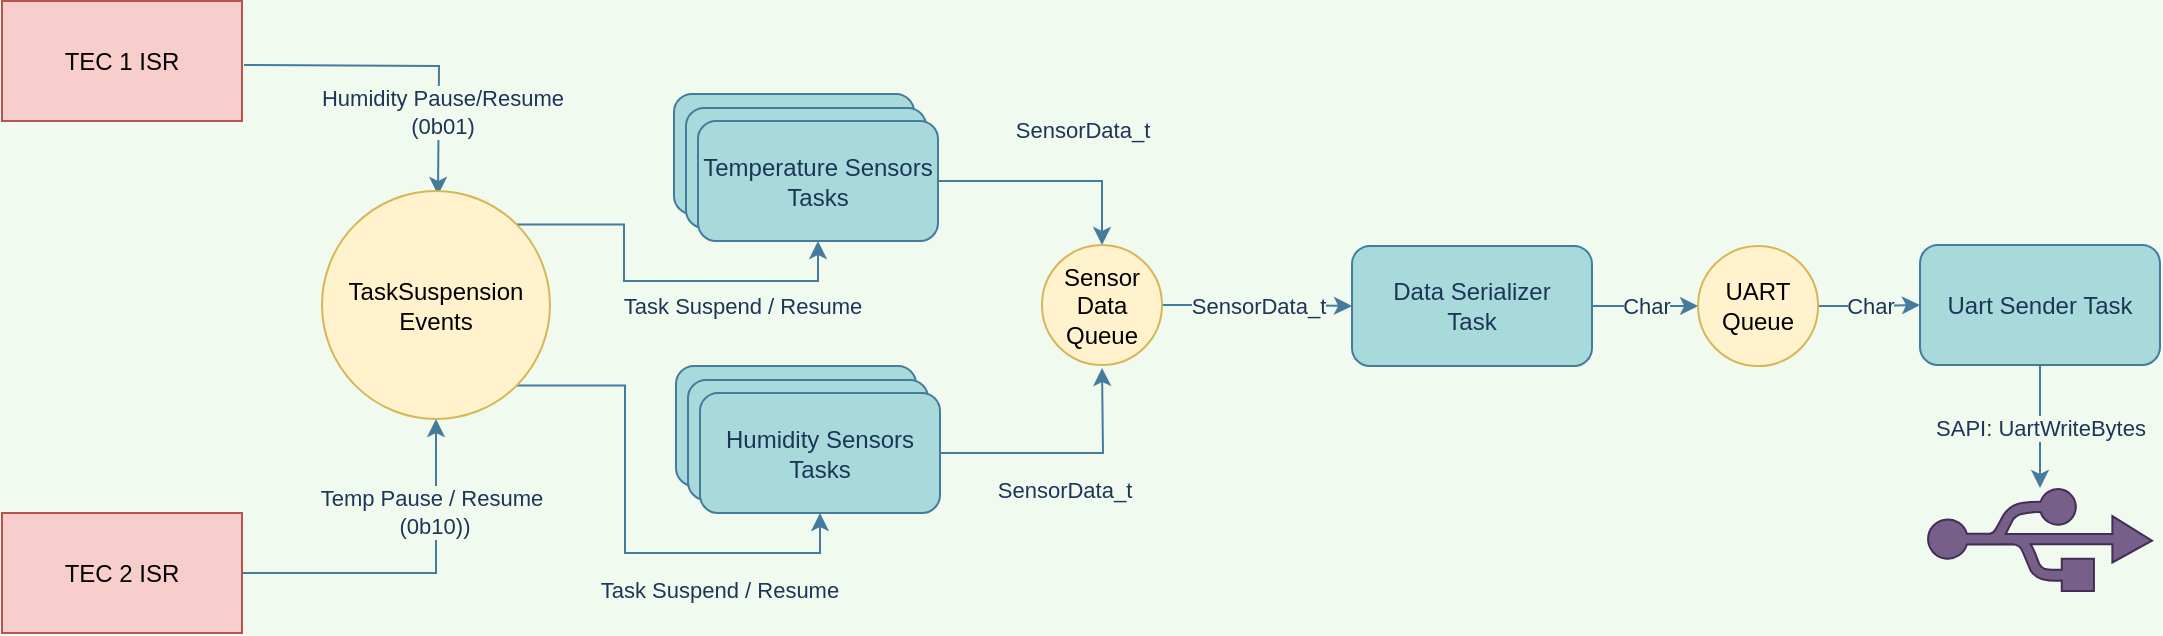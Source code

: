 <mxfile version="20.2.3" type="device"><diagram id="OxF4DbhSTZyKfeBygxAU" name="Page-1"><mxGraphModel dx="2272" dy="800" grid="1" gridSize="10" guides="1" tooltips="1" connect="1" arrows="1" fold="1" page="1" pageScale="1" pageWidth="850" pageHeight="1100" background="#F1FAEE" math="0" shadow="0"><root><mxCell id="0"/><mxCell id="1" parent="0"/><mxCell id="fN2VP8kZsukx1x6MTNaA-9" value="" style="rounded=1;whiteSpace=wrap;html=1;fillColor=#A8DADC;strokeColor=#457B9D;fontColor=#1D3557;" vertex="1" parent="1"><mxGeometry x="66" y="63" width="120" height="60" as="geometry"/></mxCell><mxCell id="fN2VP8kZsukx1x6MTNaA-8" value="" style="rounded=1;whiteSpace=wrap;html=1;fillColor=#A8DADC;strokeColor=#457B9D;fontColor=#1D3557;" vertex="1" parent="1"><mxGeometry x="72" y="70" width="120" height="60" as="geometry"/></mxCell><mxCell id="fN2VP8kZsukx1x6MTNaA-19" value="Char" style="edgeStyle=orthogonalEdgeStyle;rounded=0;orthogonalLoop=1;jettySize=auto;html=1;labelBackgroundColor=#F1FAEE;strokeColor=#457B9D;fontColor=#1D3557;" edge="1" parent="1" source="fN2VP8kZsukx1x6MTNaA-3" target="fN2VP8kZsukx1x6MTNaA-13"><mxGeometry relative="1" as="geometry"/></mxCell><mxCell id="fN2VP8kZsukx1x6MTNaA-3" value="Data Serializer&lt;br&gt;Task" style="rounded=1;whiteSpace=wrap;html=1;fillColor=#A8DADC;strokeColor=#457B9D;fontColor=#1D3557;" vertex="1" parent="1"><mxGeometry x="405" y="139" width="120" height="60" as="geometry"/></mxCell><mxCell id="fN2VP8kZsukx1x6MTNaA-4" value="" style="sketch=0;aspect=fixed;pointerEvents=1;shadow=0;dashed=0;html=1;strokeColor=#432D57;labelPosition=center;verticalLabelPosition=bottom;verticalAlign=top;align=center;fillColor=#76608a;shape=mxgraph.mscae.enterprise.usb;fontColor=#ffffff;" vertex="1" parent="1"><mxGeometry x="693.02" y="260" width="111.96" height="51.5" as="geometry"/></mxCell><mxCell id="fN2VP8kZsukx1x6MTNaA-21" value="SAPI: UartWriteBytes" style="edgeStyle=orthogonalEdgeStyle;rounded=0;orthogonalLoop=1;jettySize=auto;html=1;exitX=0.5;exitY=1;exitDx=0;exitDy=0;labelBackgroundColor=#F1FAEE;strokeColor=#457B9D;fontColor=#1D3557;" edge="1" parent="1" source="fN2VP8kZsukx1x6MTNaA-5" target="fN2VP8kZsukx1x6MTNaA-4"><mxGeometry relative="1" as="geometry"/></mxCell><mxCell id="fN2VP8kZsukx1x6MTNaA-5" value="Uart Sender Task" style="rounded=1;whiteSpace=wrap;html=1;fillColor=#A8DADC;strokeColor=#457B9D;fontColor=#1D3557;" vertex="1" parent="1"><mxGeometry x="689" y="138.5" width="120" height="60" as="geometry"/></mxCell><mxCell id="fN2VP8kZsukx1x6MTNaA-15" value="SensorData_t" style="edgeStyle=orthogonalEdgeStyle;rounded=0;orthogonalLoop=1;jettySize=auto;html=1;exitX=1;exitY=0.5;exitDx=0;exitDy=0;entryX=0.5;entryY=0;entryDx=0;entryDy=0;labelBackgroundColor=#F1FAEE;strokeColor=#457B9D;fontColor=#1D3557;" edge="1" parent="1" source="fN2VP8kZsukx1x6MTNaA-6" target="fN2VP8kZsukx1x6MTNaA-14"><mxGeometry x="0.263" y="27" relative="1" as="geometry"><mxPoint y="1" as="offset"/></mxGeometry></mxCell><mxCell id="fN2VP8kZsukx1x6MTNaA-6" value="Temperature Sensors Tasks" style="rounded=1;whiteSpace=wrap;html=1;fillColor=#A8DADC;strokeColor=#457B9D;fontColor=#1D3557;" vertex="1" parent="1"><mxGeometry x="78" y="76.5" width="120" height="60" as="geometry"/></mxCell><mxCell id="fN2VP8kZsukx1x6MTNaA-10" value="" style="rounded=1;whiteSpace=wrap;html=1;fillColor=#A8DADC;strokeColor=#457B9D;fontColor=#1D3557;" vertex="1" parent="1"><mxGeometry x="67" y="199" width="120" height="60" as="geometry"/></mxCell><mxCell id="fN2VP8kZsukx1x6MTNaA-11" value="" style="rounded=1;whiteSpace=wrap;html=1;fillColor=#A8DADC;strokeColor=#457B9D;fontColor=#1D3557;" vertex="1" parent="1"><mxGeometry x="73" y="206" width="120" height="60" as="geometry"/></mxCell><mxCell id="fN2VP8kZsukx1x6MTNaA-16" value="SensorData_t" style="edgeStyle=orthogonalEdgeStyle;rounded=0;orthogonalLoop=1;jettySize=auto;html=1;exitX=1;exitY=0.5;exitDx=0;exitDy=0;labelBackgroundColor=#F1FAEE;strokeColor=#457B9D;fontColor=#1D3557;" edge="1" parent="1" source="fN2VP8kZsukx1x6MTNaA-12"><mxGeometry x="-0.012" y="-17" relative="1" as="geometry"><mxPoint x="280" y="200" as="targetPoint"/><mxPoint y="1" as="offset"/></mxGeometry></mxCell><mxCell id="fN2VP8kZsukx1x6MTNaA-12" value="Humidity Sensors Tasks" style="rounded=1;whiteSpace=wrap;html=1;fillColor=#A8DADC;strokeColor=#457B9D;fontColor=#1D3557;" vertex="1" parent="1"><mxGeometry x="79" y="212.5" width="120" height="60" as="geometry"/></mxCell><mxCell id="fN2VP8kZsukx1x6MTNaA-20" value="Char" style="edgeStyle=orthogonalEdgeStyle;rounded=0;orthogonalLoop=1;jettySize=auto;html=1;labelBackgroundColor=#F1FAEE;strokeColor=#457B9D;fontColor=#1D3557;" edge="1" parent="1" source="fN2VP8kZsukx1x6MTNaA-13" target="fN2VP8kZsukx1x6MTNaA-5"><mxGeometry relative="1" as="geometry"/></mxCell><mxCell id="fN2VP8kZsukx1x6MTNaA-13" value="UART&lt;br&gt;Queue" style="ellipse;whiteSpace=wrap;html=1;fillColor=#fff2cc;strokeColor=#d6b656;" vertex="1" parent="1"><mxGeometry x="578.04" y="139" width="60" height="60" as="geometry"/></mxCell><mxCell id="fN2VP8kZsukx1x6MTNaA-18" value="SensorData_t" style="edgeStyle=orthogonalEdgeStyle;rounded=0;orthogonalLoop=1;jettySize=auto;html=1;exitX=1;exitY=0.5;exitDx=0;exitDy=0;entryX=0;entryY=0.5;entryDx=0;entryDy=0;labelBackgroundColor=#F1FAEE;strokeColor=#457B9D;fontColor=#1D3557;" edge="1" parent="1" source="fN2VP8kZsukx1x6MTNaA-14" target="fN2VP8kZsukx1x6MTNaA-3"><mxGeometry relative="1" as="geometry"/></mxCell><mxCell id="fN2VP8kZsukx1x6MTNaA-14" value="Sensor Data Queue" style="ellipse;whiteSpace=wrap;html=1;fillColor=#fff2cc;strokeColor=#d6b656;" vertex="1" parent="1"><mxGeometry x="250" y="138.5" width="60" height="60" as="geometry"/></mxCell><mxCell id="fN2VP8kZsukx1x6MTNaA-29" style="edgeStyle=orthogonalEdgeStyle;rounded=0;orthogonalLoop=1;jettySize=auto;html=1;exitX=1;exitY=0.5;exitDx=0;exitDy=0;entryX=0.5;entryY=1;entryDx=0;entryDy=0;labelBackgroundColor=#F1FAEE;strokeColor=#457B9D;fontColor=#1D3557;" edge="1" parent="1" source="fN2VP8kZsukx1x6MTNaA-22" target="fN2VP8kZsukx1x6MTNaA-27"><mxGeometry relative="1" as="geometry"/></mxCell><mxCell id="fN2VP8kZsukx1x6MTNaA-30" value="Temp Pause / Resume&amp;nbsp;&lt;br&gt;(0b10))" style="edgeLabel;html=1;align=center;verticalAlign=middle;resizable=0;points=[];labelBackgroundColor=#F1FAEE;fontColor=#1D3557;" vertex="1" connectable="0" parent="fN2VP8kZsukx1x6MTNaA-29"><mxGeometry x="-0.31" y="1" relative="1" as="geometry"><mxPoint x="36" y="-30" as="offset"/></mxGeometry></mxCell><mxCell id="fN2VP8kZsukx1x6MTNaA-22" value="TEC 2 ISR" style="rounded=0;whiteSpace=wrap;html=1;fillColor=#f8cecc;strokeColor=#b85450;" vertex="1" parent="1"><mxGeometry x="-270" y="272.5" width="120" height="60" as="geometry"/></mxCell><mxCell id="fN2VP8kZsukx1x6MTNaA-28" value="Humidity Pause/Resume&lt;br&gt;(0b01)" style="edgeStyle=orthogonalEdgeStyle;rounded=0;orthogonalLoop=1;jettySize=auto;html=1;exitX=1;exitY=0.5;exitDx=0;exitDy=0;labelBackgroundColor=#F1FAEE;strokeColor=#457B9D;fontColor=#1D3557;" edge="1" parent="1"><mxGeometry x="0.488" y="2" relative="1" as="geometry"><mxPoint x="-149" y="48.5" as="sourcePoint"/><mxPoint x="-52" y="113.5" as="targetPoint"/><mxPoint as="offset"/></mxGeometry></mxCell><mxCell id="fN2VP8kZsukx1x6MTNaA-23" value="TEC 1 ISR" style="rounded=0;whiteSpace=wrap;html=1;fillColor=#f8cecc;strokeColor=#b85450;" vertex="1" parent="1"><mxGeometry x="-270" y="16.5" width="120" height="60" as="geometry"/></mxCell><mxCell id="fN2VP8kZsukx1x6MTNaA-31" style="edgeStyle=orthogonalEdgeStyle;rounded=0;orthogonalLoop=1;jettySize=auto;html=1;exitX=1;exitY=0;exitDx=0;exitDy=0;entryX=0.5;entryY=1;entryDx=0;entryDy=0;labelBackgroundColor=#F1FAEE;strokeColor=#457B9D;fontColor=#1D3557;" edge="1" parent="1" source="fN2VP8kZsukx1x6MTNaA-27" target="fN2VP8kZsukx1x6MTNaA-6"><mxGeometry relative="1" as="geometry"/></mxCell><mxCell id="fN2VP8kZsukx1x6MTNaA-33" value="Task Suspend / Resume" style="edgeLabel;html=1;align=center;verticalAlign=middle;resizable=0;points=[];labelBackgroundColor=#F1FAEE;fontColor=#1D3557;" vertex="1" connectable="0" parent="fN2VP8kZsukx1x6MTNaA-31"><mxGeometry x="0.176" y="-2" relative="1" as="geometry"><mxPoint x="24" y="10" as="offset"/></mxGeometry></mxCell><mxCell id="fN2VP8kZsukx1x6MTNaA-32" value="Task Suspend / Resume&amp;nbsp;" style="edgeStyle=orthogonalEdgeStyle;rounded=0;orthogonalLoop=1;jettySize=auto;html=1;exitX=1;exitY=1;exitDx=0;exitDy=0;entryX=0.5;entryY=1;entryDx=0;entryDy=0;labelBackgroundColor=#F1FAEE;strokeColor=#457B9D;fontColor=#1D3557;" edge="1" parent="1" source="fN2VP8kZsukx1x6MTNaA-27" target="fN2VP8kZsukx1x6MTNaA-12"><mxGeometry x="0.46" y="-17" relative="1" as="geometry"><mxPoint y="1" as="offset"/></mxGeometry></mxCell><mxCell id="fN2VP8kZsukx1x6MTNaA-27" value="TaskSuspension&lt;br&gt;Events" style="ellipse;whiteSpace=wrap;html=1;aspect=fixed;fillColor=#fff2cc;strokeColor=#d6b656;" vertex="1" parent="1"><mxGeometry x="-110" y="111.5" width="114" height="114" as="geometry"/></mxCell></root></mxGraphModel></diagram></mxfile>